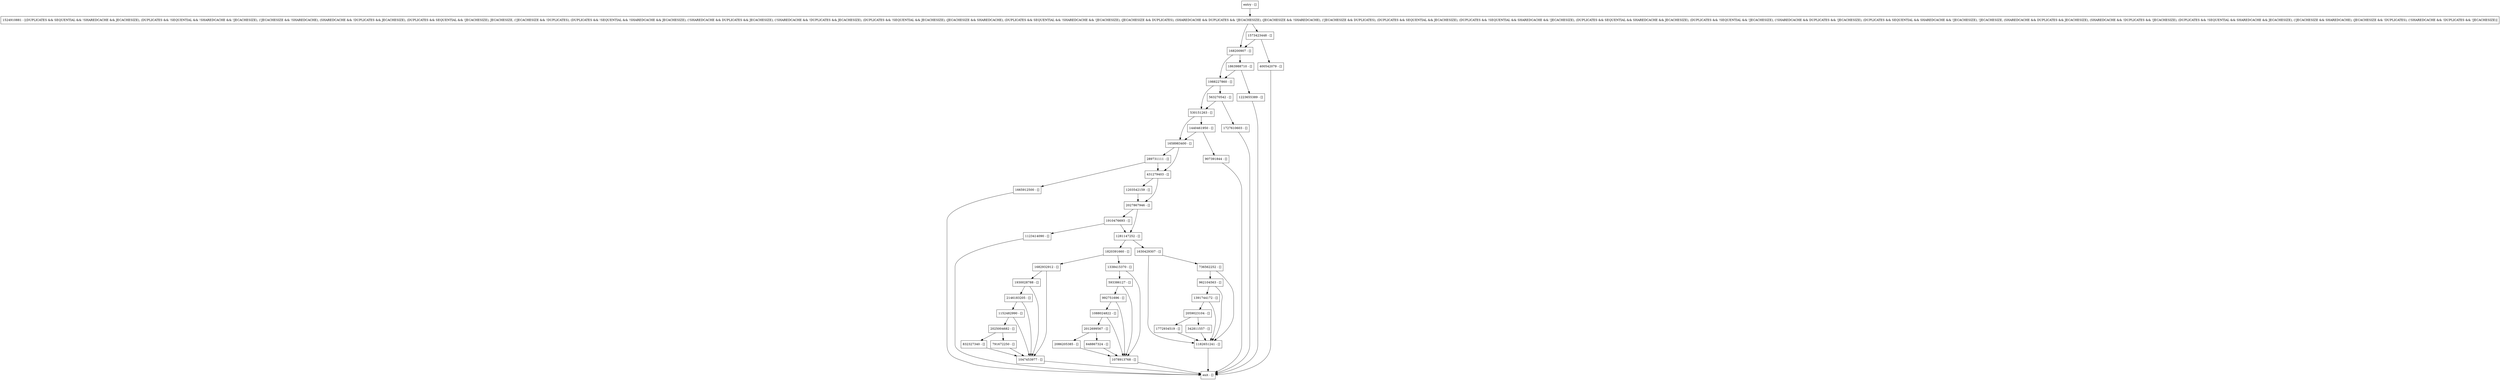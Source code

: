 digraph insertOrUpdateRecord {
node [shape=record];
1682932912 [label="1682932912 - []"];
168200907 [label="168200907 - []"];
1772934519 [label="1772934519 - []"];
1820391660 [label="1820391660 - []"];
2146183205 [label="2146183205 - []"];
1910476693 [label="1910476693 - []"];
1665912500 [label="1665912500 - []"];
2059023104 [label="2059023104 - []"];
1930028788 [label="1930028788 - []"];
593386127 [label="593386127 - []"];
1391744172 [label="1391744172 - []"];
2086205385 [label="2086205385 - []"];
962104563 [label="962104563 - []"];
2012699567 [label="2012699567 - []"];
1658983400 [label="1658983400 - []"];
832327340 [label="832327340 - []"];
1088024822 [label="1088024822 - []"];
289731111 [label="289731111 - []"];
1573423448 [label="1573423448 - []"];
entry [label="entry - []"];
exit [label="exit - []"];
1123414090 [label="1123414090 - []"];
1152482990 [label="1152482990 - []"];
1182651241 [label="1182651241 - []"];
1203542159 [label="1203542159 - []"];
992751696 [label="992751696 - []"];
563270542 [label="563270542 - []"];
530151263 [label="530151263 - []"];
791672250 [label="791672250 - []"];
1338415370 [label="1338415370 - []"];
2025004682 [label="2025004682 - []"];
1727610603 [label="1727610603 - []"];
1440461950 [label="1440461950 - []"];
1078913768 [label="1078913768 - []"];
1988227860 [label="1988227860 - []"];
400542079 [label="400542079 - []"];
342811557 [label="342811557 - []"];
907391844 [label="907391844 - []"];
2027867946 [label="2027867946 - []"];
1281147252 [label="1281147252 - []"];
1223655389 [label="1223655389 - []"];
431279403 [label="431279403 - []"];
1863988710 [label="1863988710 - []"];
736562252 [label="736562252 - []"];
1524910881 [label="1524910881 - [(DUPLICATES && SEQUENTIAL && !SHAREDCACHE && JECACHESIZE), (DUPLICATES && !SEQUENTIAL && !SHAREDCACHE && !JECACHESIZE), (!JECACHESIZE && !SHAREDCACHE), (SHAREDCACHE && !DUPLICATES && JECACHESIZE), (DUPLICATES && SEQUENTIAL && !JECACHESIZE), JECACHESIZE, (!JECACHESIZE && !DUPLICATES), (DUPLICATES && !SEQUENTIAL && !SHAREDCACHE && JECACHESIZE), (!SHAREDCACHE && DUPLICATES && JECACHESIZE), (!SHAREDCACHE && !DUPLICATES && JECACHESIZE), (DUPLICATES && !SEQUENTIAL && JECACHESIZE), (JECACHESIZE && SHAREDCACHE), (DUPLICATES && SEQUENTIAL && !SHAREDCACHE && !JECACHESIZE), (JECACHESIZE && DUPLICATES), (SHAREDCACHE && DUPLICATES && !JECACHESIZE), (JECACHESIZE && !SHAREDCACHE), (!JECACHESIZE && DUPLICATES), (DUPLICATES && SEQUENTIAL && JECACHESIZE), (DUPLICATES && !SEQUENTIAL && SHAREDCACHE && !JECACHESIZE), (DUPLICATES && SEQUENTIAL && SHAREDCACHE && JECACHESIZE), (DUPLICATES && !SEQUENTIAL && !JECACHESIZE), (!SHAREDCACHE && DUPLICATES && !JECACHESIZE), (DUPLICATES && SEQUENTIAL && SHAREDCACHE && !JECACHESIZE), !JECACHESIZE, (SHAREDCACHE && DUPLICATES && JECACHESIZE), (SHAREDCACHE && !DUPLICATES && !JECACHESIZE), (DUPLICATES && !SEQUENTIAL && SHAREDCACHE && JECACHESIZE), (!JECACHESIZE && SHAREDCACHE), (JECACHESIZE && !DUPLICATES), (!SHAREDCACHE && !DUPLICATES && !JECACHESIZE)]"];
1630429307 [label="1630429307 - []"];
648867324 [label="648867324 - []"];
1047453977 [label="1047453977 - []"];
entry;
exit;
1682932912 -> 1930028788;
1682932912 -> 1047453977;
168200907 -> 1988227860;
168200907 -> 1863988710;
1772934519 -> 1182651241;
1820391660 -> 1682932912;
1820391660 -> 1338415370;
2146183205 -> 1152482990;
2146183205 -> 1047453977;
1910476693 -> 1123414090;
1910476693 -> 1281147252;
1665912500 -> exit;
2059023104 -> 1772934519;
2059023104 -> 342811557;
1930028788 -> 2146183205;
1930028788 -> 1047453977;
593386127 -> 1078913768;
593386127 -> 992751696;
1391744172 -> 2059023104;
1391744172 -> 1182651241;
2086205385 -> 1078913768;
962104563 -> 1391744172;
962104563 -> 1182651241;
2012699567 -> 2086205385;
2012699567 -> 648867324;
1658983400 -> 431279403;
1658983400 -> 289731111;
832327340 -> 1047453977;
1088024822 -> 1078913768;
1088024822 -> 2012699567;
289731111 -> 431279403;
289731111 -> 1665912500;
1573423448 -> 168200907;
1573423448 -> 400542079;
entry -> 1524910881;
1123414090 -> exit;
1152482990 -> 2025004682;
1152482990 -> 1047453977;
1182651241 -> exit;
1203542159 -> 2027867946;
992751696 -> 1078913768;
992751696 -> 1088024822;
563270542 -> 530151263;
563270542 -> 1727610603;
530151263 -> 1658983400;
530151263 -> 1440461950;
791672250 -> 1047453977;
1338415370 -> 1078913768;
1338415370 -> 593386127;
2025004682 -> 832327340;
2025004682 -> 791672250;
1727610603 -> exit;
1440461950 -> 907391844;
1440461950 -> 1658983400;
1078913768 -> exit;
1988227860 -> 563270542;
1988227860 -> 530151263;
400542079 -> exit;
342811557 -> 1182651241;
907391844 -> exit;
2027867946 -> 1281147252;
2027867946 -> 1910476693;
1281147252 -> 1820391660;
1281147252 -> 1630429307;
1223655389 -> exit;
431279403 -> 1203542159;
431279403 -> 2027867946;
1863988710 -> 1988227860;
1863988710 -> 1223655389;
736562252 -> 962104563;
736562252 -> 1182651241;
1524910881 -> 168200907;
1524910881 -> 1573423448;
1630429307 -> 736562252;
1630429307 -> 1182651241;
648867324 -> 1078913768;
1047453977 -> exit;
}
